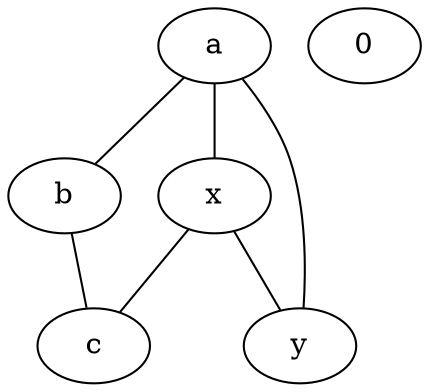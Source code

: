 graph test2 {
       a -- b -- c;
      0a -- {x y};
       x -- c [w=10.0];
       x -- y [w=5.0,len=3];
}

